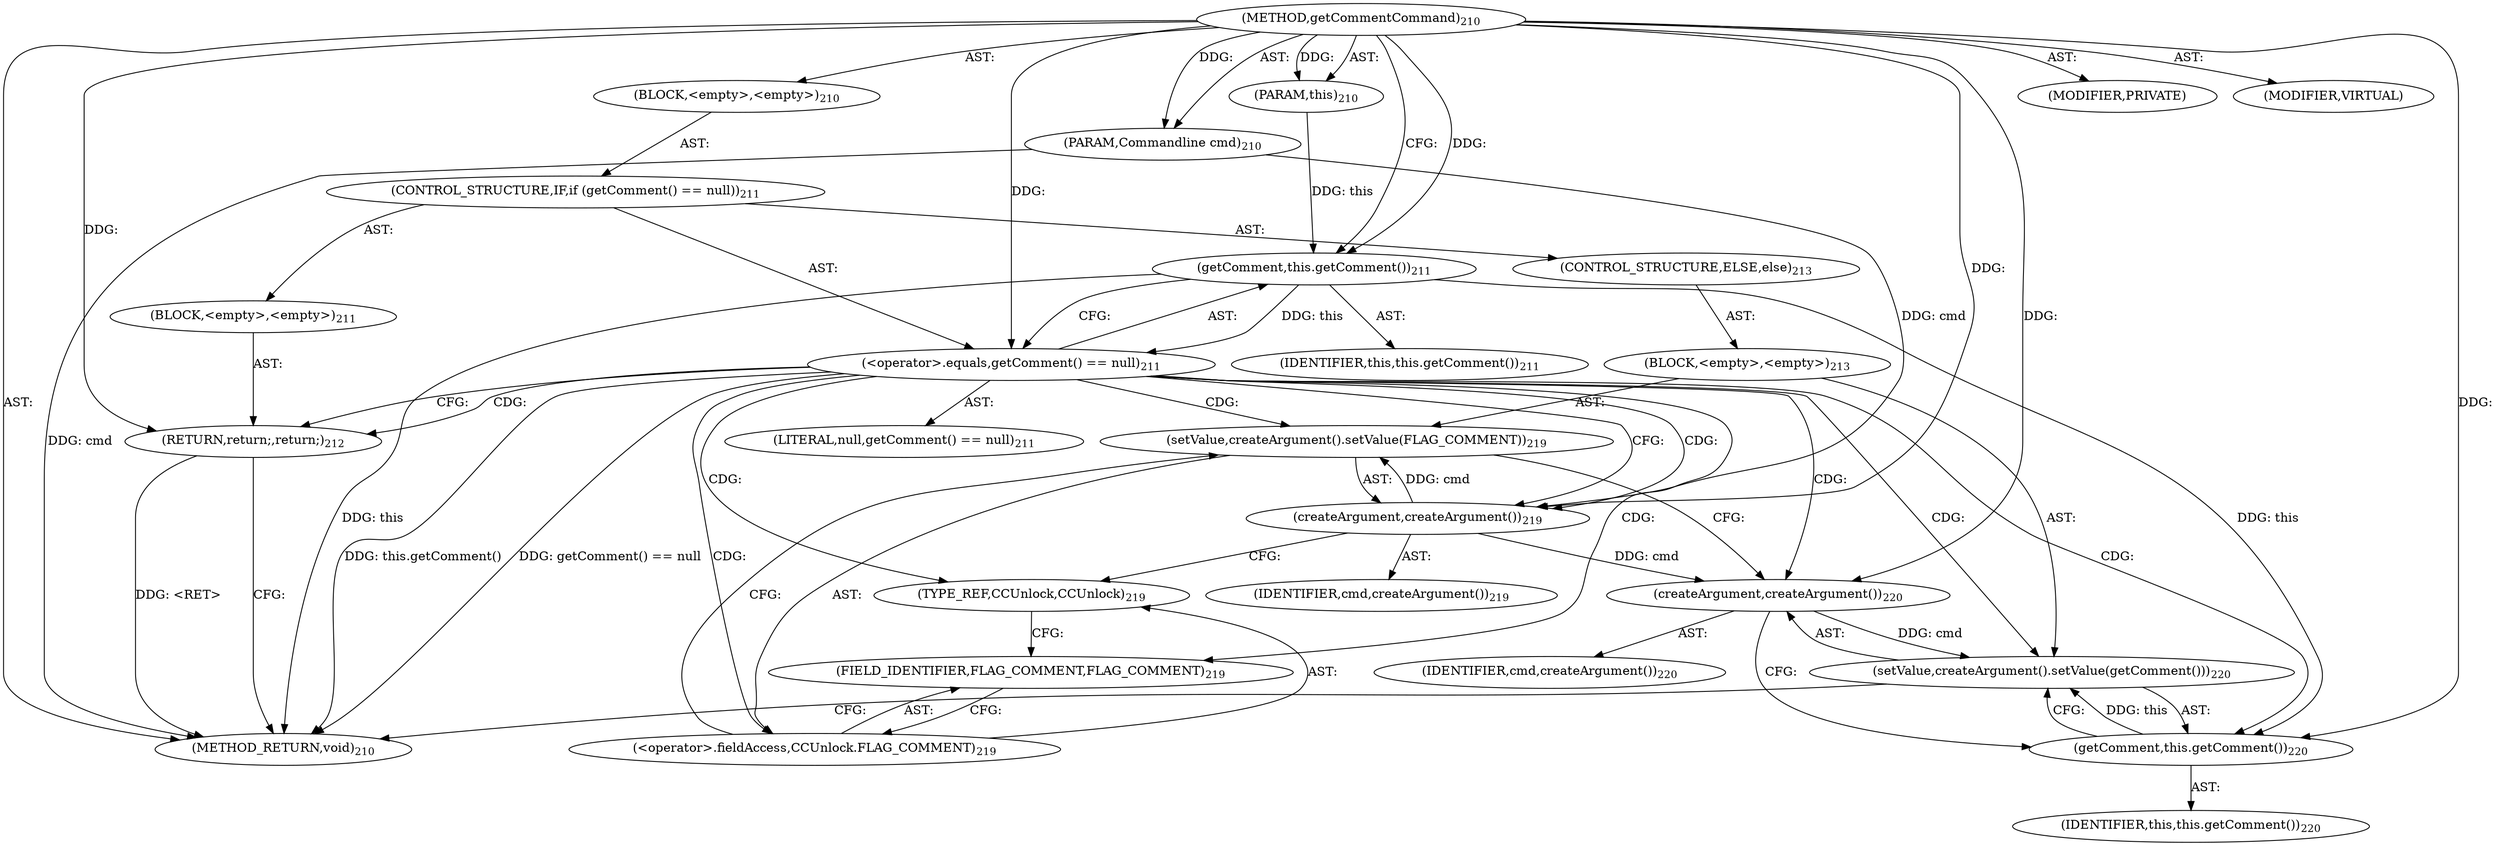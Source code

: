 digraph "getCommentCommand" {  
"111669149704" [label = <(METHOD,getCommentCommand)<SUB>210</SUB>> ]
"115964116994" [label = <(PARAM,this)<SUB>210</SUB>> ]
"115964117007" [label = <(PARAM,Commandline cmd)<SUB>210</SUB>> ]
"25769803787" [label = <(BLOCK,&lt;empty&gt;,&lt;empty&gt;)<SUB>210</SUB>> ]
"47244640258" [label = <(CONTROL_STRUCTURE,IF,if (getComment() == null))<SUB>211</SUB>> ]
"30064771115" [label = <(&lt;operator&gt;.equals,getComment() == null)<SUB>211</SUB>> ]
"30064771116" [label = <(getComment,this.getComment())<SUB>211</SUB>> ]
"68719476745" [label = <(IDENTIFIER,this,this.getComment())<SUB>211</SUB>> ]
"90194313219" [label = <(LITERAL,null,getComment() == null)<SUB>211</SUB>> ]
"25769803788" [label = <(BLOCK,&lt;empty&gt;,&lt;empty&gt;)<SUB>211</SUB>> ]
"146028888067" [label = <(RETURN,return;,return;)<SUB>212</SUB>> ]
"47244640259" [label = <(CONTROL_STRUCTURE,ELSE,else)<SUB>213</SUB>> ]
"25769803789" [label = <(BLOCK,&lt;empty&gt;,&lt;empty&gt;)<SUB>213</SUB>> ]
"30064771117" [label = <(setValue,createArgument().setValue(FLAG_COMMENT))<SUB>219</SUB>> ]
"30064771118" [label = <(createArgument,createArgument())<SUB>219</SUB>> ]
"68719476785" [label = <(IDENTIFIER,cmd,createArgument())<SUB>219</SUB>> ]
"30064771119" [label = <(&lt;operator&gt;.fieldAccess,CCUnlock.FLAG_COMMENT)<SUB>219</SUB>> ]
"180388626432" [label = <(TYPE_REF,CCUnlock,CCUnlock)<SUB>219</SUB>> ]
"55834574855" [label = <(FIELD_IDENTIFIER,FLAG_COMMENT,FLAG_COMMENT)<SUB>219</SUB>> ]
"30064771120" [label = <(setValue,createArgument().setValue(getComment()))<SUB>220</SUB>> ]
"30064771121" [label = <(createArgument,createArgument())<SUB>220</SUB>> ]
"68719476786" [label = <(IDENTIFIER,cmd,createArgument())<SUB>220</SUB>> ]
"30064771122" [label = <(getComment,this.getComment())<SUB>220</SUB>> ]
"68719476746" [label = <(IDENTIFIER,this,this.getComment())<SUB>220</SUB>> ]
"133143986195" [label = <(MODIFIER,PRIVATE)> ]
"133143986196" [label = <(MODIFIER,VIRTUAL)> ]
"128849018888" [label = <(METHOD_RETURN,void)<SUB>210</SUB>> ]
  "111669149704" -> "115964116994"  [ label = "AST: "] 
  "111669149704" -> "115964117007"  [ label = "AST: "] 
  "111669149704" -> "25769803787"  [ label = "AST: "] 
  "111669149704" -> "133143986195"  [ label = "AST: "] 
  "111669149704" -> "133143986196"  [ label = "AST: "] 
  "111669149704" -> "128849018888"  [ label = "AST: "] 
  "25769803787" -> "47244640258"  [ label = "AST: "] 
  "47244640258" -> "30064771115"  [ label = "AST: "] 
  "47244640258" -> "25769803788"  [ label = "AST: "] 
  "47244640258" -> "47244640259"  [ label = "AST: "] 
  "30064771115" -> "30064771116"  [ label = "AST: "] 
  "30064771115" -> "90194313219"  [ label = "AST: "] 
  "30064771116" -> "68719476745"  [ label = "AST: "] 
  "25769803788" -> "146028888067"  [ label = "AST: "] 
  "47244640259" -> "25769803789"  [ label = "AST: "] 
  "25769803789" -> "30064771117"  [ label = "AST: "] 
  "25769803789" -> "30064771120"  [ label = "AST: "] 
  "30064771117" -> "30064771118"  [ label = "AST: "] 
  "30064771117" -> "30064771119"  [ label = "AST: "] 
  "30064771118" -> "68719476785"  [ label = "AST: "] 
  "30064771119" -> "180388626432"  [ label = "AST: "] 
  "30064771119" -> "55834574855"  [ label = "AST: "] 
  "30064771120" -> "30064771121"  [ label = "AST: "] 
  "30064771120" -> "30064771122"  [ label = "AST: "] 
  "30064771121" -> "68719476786"  [ label = "AST: "] 
  "30064771122" -> "68719476746"  [ label = "AST: "] 
  "30064771115" -> "146028888067"  [ label = "CFG: "] 
  "30064771115" -> "30064771118"  [ label = "CFG: "] 
  "30064771116" -> "30064771115"  [ label = "CFG: "] 
  "146028888067" -> "128849018888"  [ label = "CFG: "] 
  "30064771117" -> "30064771121"  [ label = "CFG: "] 
  "30064771120" -> "128849018888"  [ label = "CFG: "] 
  "30064771118" -> "180388626432"  [ label = "CFG: "] 
  "30064771119" -> "30064771117"  [ label = "CFG: "] 
  "30064771121" -> "30064771122"  [ label = "CFG: "] 
  "30064771122" -> "30064771120"  [ label = "CFG: "] 
  "180388626432" -> "55834574855"  [ label = "CFG: "] 
  "55834574855" -> "30064771119"  [ label = "CFG: "] 
  "111669149704" -> "30064771116"  [ label = "CFG: "] 
  "146028888067" -> "128849018888"  [ label = "DDG: &lt;RET&gt;"] 
  "115964117007" -> "128849018888"  [ label = "DDG: cmd"] 
  "30064771116" -> "128849018888"  [ label = "DDG: this"] 
  "30064771115" -> "128849018888"  [ label = "DDG: this.getComment()"] 
  "30064771115" -> "128849018888"  [ label = "DDG: getComment() == null"] 
  "111669149704" -> "115964116994"  [ label = "DDG: "] 
  "111669149704" -> "115964117007"  [ label = "DDG: "] 
  "30064771116" -> "30064771115"  [ label = "DDG: this"] 
  "111669149704" -> "30064771115"  [ label = "DDG: "] 
  "111669149704" -> "146028888067"  [ label = "DDG: "] 
  "115964116994" -> "30064771116"  [ label = "DDG: this"] 
  "111669149704" -> "30064771116"  [ label = "DDG: "] 
  "30064771118" -> "30064771117"  [ label = "DDG: cmd"] 
  "30064771121" -> "30064771120"  [ label = "DDG: cmd"] 
  "30064771122" -> "30064771120"  [ label = "DDG: this"] 
  "115964117007" -> "30064771118"  [ label = "DDG: cmd"] 
  "111669149704" -> "30064771118"  [ label = "DDG: "] 
  "30064771118" -> "30064771121"  [ label = "DDG: cmd"] 
  "111669149704" -> "30064771121"  [ label = "DDG: "] 
  "30064771116" -> "30064771122"  [ label = "DDG: this"] 
  "111669149704" -> "30064771122"  [ label = "DDG: "] 
  "30064771115" -> "180388626432"  [ label = "CDG: "] 
  "30064771115" -> "30064771122"  [ label = "CDG: "] 
  "30064771115" -> "30064771121"  [ label = "CDG: "] 
  "30064771115" -> "30064771120"  [ label = "CDG: "] 
  "30064771115" -> "30064771119"  [ label = "CDG: "] 
  "30064771115" -> "146028888067"  [ label = "CDG: "] 
  "30064771115" -> "30064771118"  [ label = "CDG: "] 
  "30064771115" -> "30064771117"  [ label = "CDG: "] 
  "30064771115" -> "55834574855"  [ label = "CDG: "] 
}
